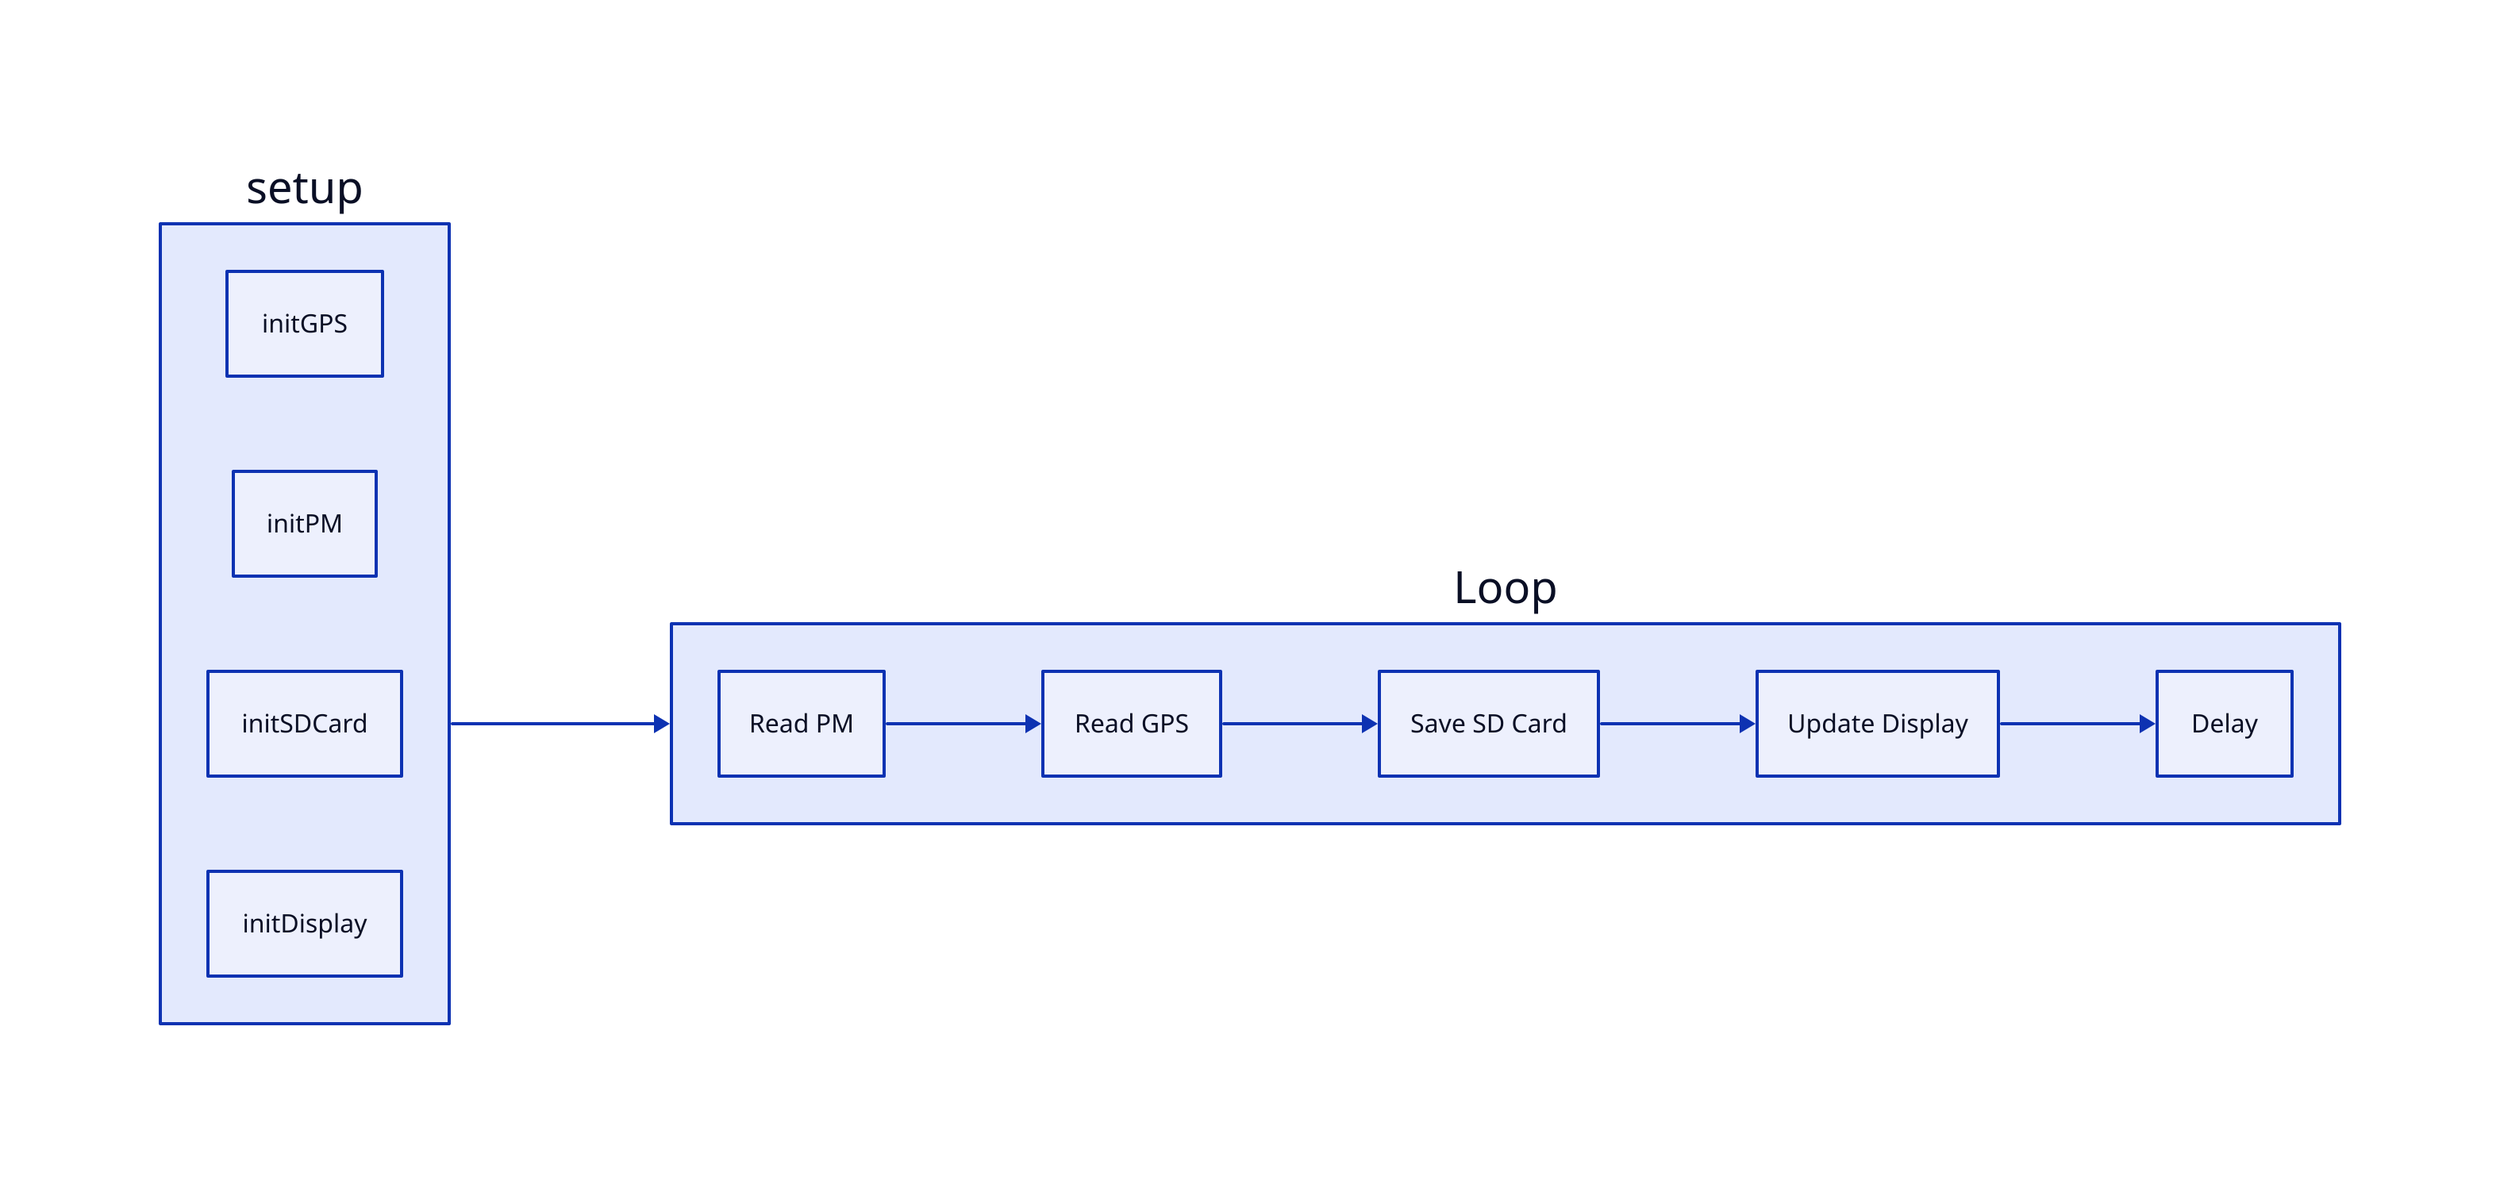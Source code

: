 direction: right
vars: {
  d2-config: {
    layout-engine: dagre
    theme-id: 3
  }
}

setup.initGPS
setup.initPM
setup.initSDCard
setup.initDisplay

setup.direction: right
setup -> Loop
Loop.direction: down
Loop.Read PM -> Loop.Read GPS -> Loop.Save SD Card -> Loop.Update Display -> Loop.Delay
